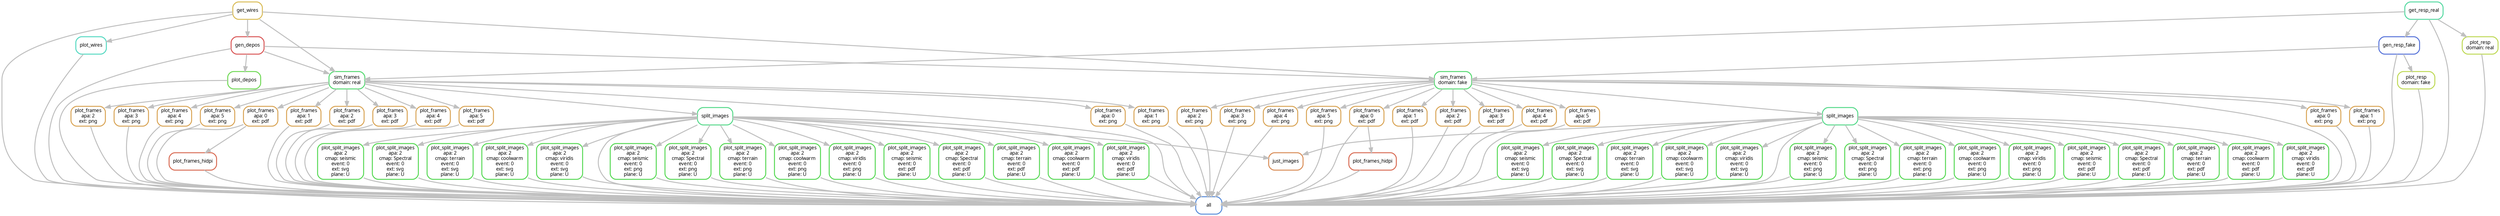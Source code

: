 digraph snakemake_dag {
    graph[bgcolor=white, margin=0];
    node[shape=box, style=rounded, fontname=sans,                 fontsize=10, penwidth=2];
    edge[penwidth=2, color=grey];
	0[label = "just_images", color = "0.07 0.6 0.85", style="rounded"];
	1[label = "split_images", color = "0.40 0.6 0.85", style="rounded"];
	2[label = "sim_frames\ndomain: real", color = "0.37 0.6 0.85", style="rounded"];
	3[label = "get_wires", color = "0.13 0.6 0.85", style="rounded"];
	4[label = "get_resp_real", color = "0.43 0.6 0.85", style="rounded"];
	5[label = "gen_depos", color = "0.00 0.6 0.85", style="rounded"];
	6[label = "split_images", color = "0.40 0.6 0.85", style="rounded"];
	7[label = "sim_frames\ndomain: fake", color = "0.37 0.6 0.85", style="rounded"];
	8[label = "gen_resp_fake", color = "0.63 0.6 0.85", style="rounded"];
	9[label = "all", color = "0.60 0.6 0.85", style="rounded"];
	10[label = "plot_resp\ndomain: real", color = "0.20 0.6 0.85", style="rounded"];
	11[label = "plot_resp\ndomain: fake", color = "0.20 0.6 0.85", style="rounded"];
	12[label = "plot_wires", color = "0.47 0.6 0.85", style="rounded"];
	13[label = "plot_depos", color = "0.30 0.6 0.85", style="rounded"];
	14[label = "plot_frames\napa: 0\next: png", color = "0.10 0.6 0.85", style="rounded"];
	15[label = "plot_frames\napa: 1\next: png", color = "0.10 0.6 0.85", style="rounded"];
	16[label = "plot_frames\napa: 2\next: png", color = "0.10 0.6 0.85", style="rounded"];
	17[label = "plot_frames\napa: 3\next: png", color = "0.10 0.6 0.85", style="rounded"];
	18[label = "plot_frames\napa: 4\next: png", color = "0.10 0.6 0.85", style="rounded"];
	19[label = "plot_frames\napa: 5\next: png", color = "0.10 0.6 0.85", style="rounded"];
	20[label = "plot_frames\napa: 0\next: pdf", color = "0.10 0.6 0.85", style="rounded"];
	21[label = "plot_frames\napa: 1\next: pdf", color = "0.10 0.6 0.85", style="rounded"];
	22[label = "plot_frames\napa: 2\next: pdf", color = "0.10 0.6 0.85", style="rounded"];
	23[label = "plot_frames\napa: 3\next: pdf", color = "0.10 0.6 0.85", style="rounded"];
	24[label = "plot_frames\napa: 4\next: pdf", color = "0.10 0.6 0.85", style="rounded"];
	25[label = "plot_frames\napa: 5\next: pdf", color = "0.10 0.6 0.85", style="rounded"];
	26[label = "plot_frames\napa: 0\next: png", color = "0.10 0.6 0.85", style="rounded"];
	27[label = "plot_frames\napa: 1\next: png", color = "0.10 0.6 0.85", style="rounded"];
	28[label = "plot_frames\napa: 2\next: png", color = "0.10 0.6 0.85", style="rounded"];
	29[label = "plot_frames\napa: 3\next: png", color = "0.10 0.6 0.85", style="rounded"];
	30[label = "plot_frames\napa: 4\next: png", color = "0.10 0.6 0.85", style="rounded"];
	31[label = "plot_frames\napa: 5\next: png", color = "0.10 0.6 0.85", style="rounded"];
	32[label = "plot_frames\napa: 0\next: pdf", color = "0.10 0.6 0.85", style="rounded"];
	33[label = "plot_frames\napa: 1\next: pdf", color = "0.10 0.6 0.85", style="rounded"];
	34[label = "plot_frames\napa: 2\next: pdf", color = "0.10 0.6 0.85", style="rounded"];
	35[label = "plot_frames\napa: 3\next: pdf", color = "0.10 0.6 0.85", style="rounded"];
	36[label = "plot_frames\napa: 4\next: pdf", color = "0.10 0.6 0.85", style="rounded"];
	37[label = "plot_frames\napa: 5\next: pdf", color = "0.10 0.6 0.85", style="rounded"];
	38[label = "plot_frames_hidpi", color = "0.03 0.6 0.85", style="rounded"];
	39[label = "plot_frames_hidpi", color = "0.03 0.6 0.85", style="rounded"];
	40[label = "plot_split_images\napa: 2\ncmap: seismic\nevent: 0\next: png\nplane: U", color = "0.33 0.6 0.85", style="rounded"];
	41[label = "plot_split_images\napa: 2\ncmap: Spectral\nevent: 0\next: png\nplane: U", color = "0.33 0.6 0.85", style="rounded"];
	42[label = "plot_split_images\napa: 2\ncmap: terrain\nevent: 0\next: png\nplane: U", color = "0.33 0.6 0.85", style="rounded"];
	43[label = "plot_split_images\napa: 2\ncmap: coolwarm\nevent: 0\next: png\nplane: U", color = "0.33 0.6 0.85", style="rounded"];
	44[label = "plot_split_images\napa: 2\ncmap: viridis\nevent: 0\next: png\nplane: U", color = "0.33 0.6 0.85", style="rounded"];
	45[label = "plot_split_images\napa: 2\ncmap: seismic\nevent: 0\next: pdf\nplane: U", color = "0.33 0.6 0.85", style="rounded"];
	46[label = "plot_split_images\napa: 2\ncmap: Spectral\nevent: 0\next: pdf\nplane: U", color = "0.33 0.6 0.85", style="rounded"];
	47[label = "plot_split_images\napa: 2\ncmap: terrain\nevent: 0\next: pdf\nplane: U", color = "0.33 0.6 0.85", style="rounded"];
	48[label = "plot_split_images\napa: 2\ncmap: coolwarm\nevent: 0\next: pdf\nplane: U", color = "0.33 0.6 0.85", style="rounded"];
	49[label = "plot_split_images\napa: 2\ncmap: viridis\nevent: 0\next: pdf\nplane: U", color = "0.33 0.6 0.85", style="rounded"];
	50[label = "plot_split_images\napa: 2\ncmap: seismic\nevent: 0\next: svg\nplane: U", color = "0.33 0.6 0.85", style="rounded"];
	51[label = "plot_split_images\napa: 2\ncmap: Spectral\nevent: 0\next: svg\nplane: U", color = "0.33 0.6 0.85", style="rounded"];
	52[label = "plot_split_images\napa: 2\ncmap: terrain\nevent: 0\next: svg\nplane: U", color = "0.33 0.6 0.85", style="rounded"];
	53[label = "plot_split_images\napa: 2\ncmap: coolwarm\nevent: 0\next: svg\nplane: U", color = "0.33 0.6 0.85", style="rounded"];
	54[label = "plot_split_images\napa: 2\ncmap: viridis\nevent: 0\next: svg\nplane: U", color = "0.33 0.6 0.85", style="rounded"];
	55[label = "plot_split_images\napa: 2\ncmap: seismic\nevent: 0\next: png\nplane: U", color = "0.33 0.6 0.85", style="rounded"];
	56[label = "plot_split_images\napa: 2\ncmap: Spectral\nevent: 0\next: png\nplane: U", color = "0.33 0.6 0.85", style="rounded"];
	57[label = "plot_split_images\napa: 2\ncmap: terrain\nevent: 0\next: png\nplane: U", color = "0.33 0.6 0.85", style="rounded"];
	58[label = "plot_split_images\napa: 2\ncmap: coolwarm\nevent: 0\next: png\nplane: U", color = "0.33 0.6 0.85", style="rounded"];
	59[label = "plot_split_images\napa: 2\ncmap: viridis\nevent: 0\next: png\nplane: U", color = "0.33 0.6 0.85", style="rounded"];
	60[label = "plot_split_images\napa: 2\ncmap: seismic\nevent: 0\next: pdf\nplane: U", color = "0.33 0.6 0.85", style="rounded"];
	61[label = "plot_split_images\napa: 2\ncmap: Spectral\nevent: 0\next: pdf\nplane: U", color = "0.33 0.6 0.85", style="rounded"];
	62[label = "plot_split_images\napa: 2\ncmap: terrain\nevent: 0\next: pdf\nplane: U", color = "0.33 0.6 0.85", style="rounded"];
	63[label = "plot_split_images\napa: 2\ncmap: coolwarm\nevent: 0\next: pdf\nplane: U", color = "0.33 0.6 0.85", style="rounded"];
	64[label = "plot_split_images\napa: 2\ncmap: viridis\nevent: 0\next: pdf\nplane: U", color = "0.33 0.6 0.85", style="rounded"];
	65[label = "plot_split_images\napa: 2\ncmap: seismic\nevent: 0\next: svg\nplane: U", color = "0.33 0.6 0.85", style="rounded"];
	66[label = "plot_split_images\napa: 2\ncmap: Spectral\nevent: 0\next: svg\nplane: U", color = "0.33 0.6 0.85", style="rounded"];
	67[label = "plot_split_images\napa: 2\ncmap: terrain\nevent: 0\next: svg\nplane: U", color = "0.33 0.6 0.85", style="rounded"];
	68[label = "plot_split_images\napa: 2\ncmap: coolwarm\nevent: 0\next: svg\nplane: U", color = "0.33 0.6 0.85", style="rounded"];
	69[label = "plot_split_images\napa: 2\ncmap: viridis\nevent: 0\next: svg\nplane: U", color = "0.33 0.6 0.85", style="rounded"];
	1 -> 0
	6 -> 0
	2 -> 1
	3 -> 2
	4 -> 2
	5 -> 2
	3 -> 5
	7 -> 6
	3 -> 7
	8 -> 7
	5 -> 7
	4 -> 8
	4 -> 9
	8 -> 9
	10 -> 9
	11 -> 9
	3 -> 9
	12 -> 9
	5 -> 9
	13 -> 9
	2 -> 9
	7 -> 9
	14 -> 9
	15 -> 9
	16 -> 9
	17 -> 9
	18 -> 9
	19 -> 9
	20 -> 9
	21 -> 9
	22 -> 9
	23 -> 9
	24 -> 9
	25 -> 9
	26 -> 9
	27 -> 9
	28 -> 9
	29 -> 9
	30 -> 9
	31 -> 9
	32 -> 9
	33 -> 9
	34 -> 9
	35 -> 9
	36 -> 9
	37 -> 9
	38 -> 9
	39 -> 9
	1 -> 9
	6 -> 9
	40 -> 9
	41 -> 9
	42 -> 9
	43 -> 9
	44 -> 9
	45 -> 9
	46 -> 9
	47 -> 9
	48 -> 9
	49 -> 9
	50 -> 9
	51 -> 9
	52 -> 9
	53 -> 9
	54 -> 9
	55 -> 9
	56 -> 9
	57 -> 9
	58 -> 9
	59 -> 9
	60 -> 9
	61 -> 9
	62 -> 9
	63 -> 9
	64 -> 9
	65 -> 9
	66 -> 9
	67 -> 9
	68 -> 9
	69 -> 9
	4 -> 10
	8 -> 11
	3 -> 12
	5 -> 13
	2 -> 14
	2 -> 15
	2 -> 16
	2 -> 17
	2 -> 18
	2 -> 19
	2 -> 20
	2 -> 21
	2 -> 22
	2 -> 23
	2 -> 24
	2 -> 25
	7 -> 26
	7 -> 27
	7 -> 28
	7 -> 29
	7 -> 30
	7 -> 31
	7 -> 32
	7 -> 33
	7 -> 34
	7 -> 35
	7 -> 36
	7 -> 37
	20 -> 38
	32 -> 39
	1 -> 40
	1 -> 41
	1 -> 42
	1 -> 43
	1 -> 44
	1 -> 45
	1 -> 46
	1 -> 47
	1 -> 48
	1 -> 49
	1 -> 50
	1 -> 51
	1 -> 52
	1 -> 53
	1 -> 54
	6 -> 55
	6 -> 56
	6 -> 57
	6 -> 58
	6 -> 59
	6 -> 60
	6 -> 61
	6 -> 62
	6 -> 63
	6 -> 64
	6 -> 65
	6 -> 66
	6 -> 67
	6 -> 68
	6 -> 69
}            
